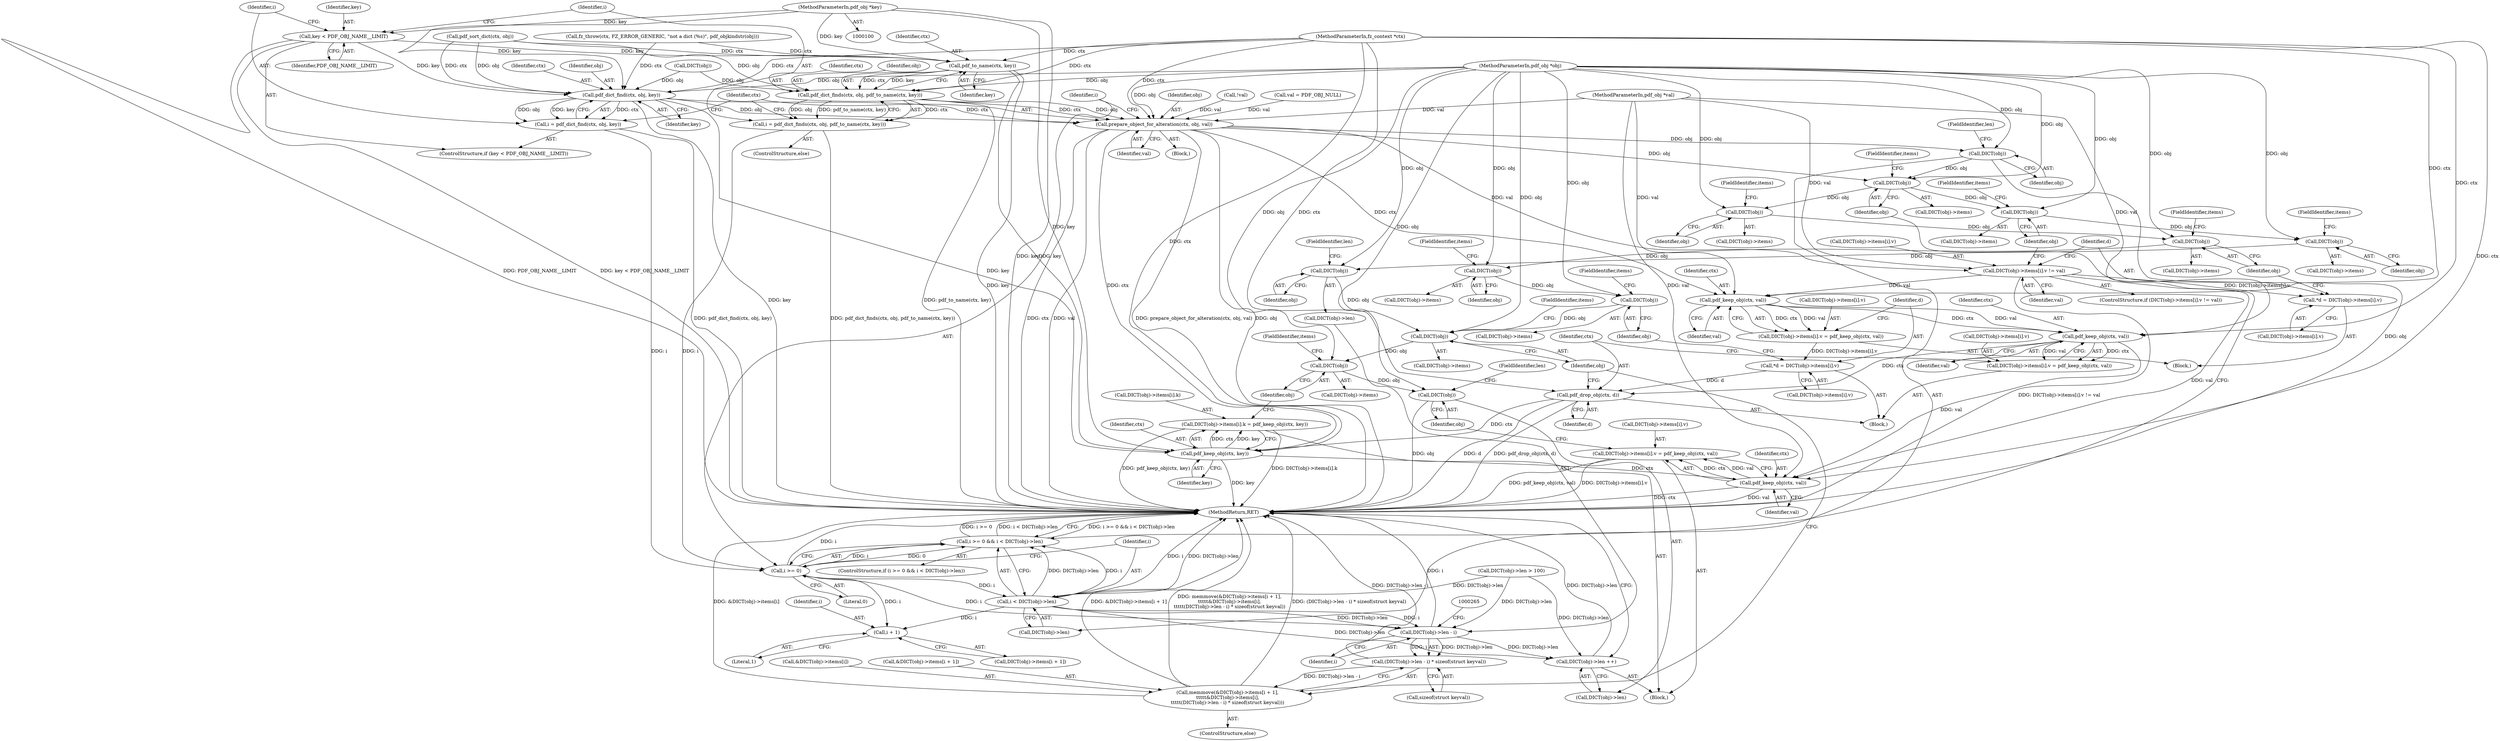 digraph "1_ghostscript_1e03c06456d997435019fb3526fa2d4be7dbc6ec@pointer" {
"1000103" [label="(MethodParameterIn,pdf_obj *key)"];
"1000143" [label="(Call,key < PDF_OBJ_NAME__LIMIT)"];
"1000148" [label="(Call,pdf_dict_find(ctx, obj, key))"];
"1000146" [label="(Call,i = pdf_dict_find(ctx, obj, key))"];
"1000167" [label="(Call,i >= 0)"];
"1000166" [label="(Call,i >= 0 && i < DICT(obj)->len)"];
"1000170" [label="(Call,i < DICT(obj)->len)"];
"1000247" [label="(Call,i + 1)"];
"1000258" [label="(Call,DICT(obj)->len - i)"];
"1000257" [label="(Call,(DICT(obj)->len - i) * sizeof(struct keyval))"];
"1000240" [label="(Call,memmove(&DICT(obj)->items[i + 1],\n\t\t\t\t\t&DICT(obj)->items[i],\n\t\t\t\t\t(DICT(obj)->len - i) * sizeof(struct keyval)))"];
"1000290" [label="(Call,DICT(obj)->len ++)"];
"1000161" [label="(Call,prepare_object_for_alteration(ctx, obj, val))"];
"1000173" [label="(Call,DICT(obj))"];
"1000182" [label="(Call,DICT(obj))"];
"1000195" [label="(Call,DICT(obj))"];
"1000204" [label="(Call,DICT(obj))"];
"1000219" [label="(Call,DICT(obj))"];
"1000228" [label="(Call,DICT(obj))"];
"1000270" [label="(Call,DICT(obj))"];
"1000282" [label="(Call,DICT(obj))"];
"1000292" [label="(Call,DICT(obj))"];
"1000244" [label="(Call,DICT(obj))"];
"1000253" [label="(Call,DICT(obj))"];
"1000260" [label="(Call,DICT(obj))"];
"1000178" [label="(Call,DICT(obj)->items[i].v != val)"];
"1000190" [label="(Call,*d = DICT(obj)->items[i].v)"];
"1000209" [label="(Call,pdf_keep_obj(ctx, val))"];
"1000200" [label="(Call,DICT(obj)->items[i].v = pdf_keep_obj(ctx, val))"];
"1000214" [label="(Call,*d = DICT(obj)->items[i].v)"];
"1000236" [label="(Call,pdf_drop_obj(ctx, d))"];
"1000275" [label="(Call,pdf_keep_obj(ctx, key))"];
"1000266" [label="(Call,DICT(obj)->items[i].k = pdf_keep_obj(ctx, key))"];
"1000287" [label="(Call,pdf_keep_obj(ctx, val))"];
"1000278" [label="(Call,DICT(obj)->items[i].v = pdf_keep_obj(ctx, val))"];
"1000233" [label="(Call,pdf_keep_obj(ctx, val))"];
"1000224" [label="(Call,DICT(obj)->items[i].v = pdf_keep_obj(ctx, val))"];
"1000158" [label="(Call,pdf_to_name(ctx, key))"];
"1000155" [label="(Call,pdf_dict_finds(ctx, obj, pdf_to_name(ctx, key)))"];
"1000153" [label="(Call,i = pdf_dict_finds(ctx, obj, pdf_to_name(ctx, key)))"];
"1000182" [label="(Call,DICT(obj))"];
"1000250" [label="(Call,&DICT(obj)->items[i])"];
"1000277" [label="(Identifier,key)"];
"1000113" [label="(Call,fz_throw(ctx, FZ_ERROR_GENERIC, \"not a dict (%s)\", pdf_objkindstr(obj)))"];
"1000212" [label="(Block,)"];
"1000288" [label="(Identifier,ctx)"];
"1000282" [label="(Call,DICT(obj))"];
"1000276" [label="(Identifier,ctx)"];
"1000210" [label="(Identifier,ctx)"];
"1000194" [label="(Call,DICT(obj)->items)"];
"1000294" [label="(FieldIdentifier,len)"];
"1000278" [label="(Call,DICT(obj)->items[i].v = pdf_keep_obj(ctx, val))"];
"1000197" [label="(FieldIdentifier,items)"];
"1000216" [label="(Call,DICT(obj)->items[i].v)"];
"1000164" [label="(Identifier,val)"];
"1000257" [label="(Call,(DICT(obj)->len - i) * sizeof(struct keyval))"];
"1000236" [label="(Call,pdf_drop_obj(ctx, d))"];
"1000127" [label="(Call,DICT(obj)->len > 100)"];
"1000161" [label="(Call,prepare_object_for_alteration(ctx, obj, val))"];
"1000190" [label="(Call,*d = DICT(obj)->items[i].v)"];
"1000152" [label="(ControlStructure,else)"];
"1000260" [label="(Call,DICT(obj))"];
"1000211" [label="(Identifier,val)"];
"1000253" [label="(Call,DICT(obj))"];
"1000165" [label="(ControlStructure,if (i >= 0 && i < DICT(obj)->len))"];
"1000105" [label="(Block,)"];
"1000249" [label="(Literal,1)"];
"1000188" [label="(Block,)"];
"1000234" [label="(Identifier,ctx)"];
"1000143" [label="(Call,key < PDF_OBJ_NAME__LIMIT)"];
"1000167" [label="(Call,i >= 0)"];
"1000195" [label="(Call,DICT(obj))"];
"1000173" [label="(Call,DICT(obj))"];
"1000171" [label="(Identifier,i)"];
"1000159" [label="(Identifier,ctx)"];
"1000170" [label="(Call,i < DICT(obj)->len)"];
"1000177" [label="(ControlStructure,if (DICT(obj)->items[i].v != val))"];
"1000166" [label="(Call,i >= 0 && i < DICT(obj)->len)"];
"1000158" [label="(Call,pdf_to_name(ctx, key))"];
"1000238" [label="(Identifier,d)"];
"1000241" [label="(Call,&DICT(obj)->items[i + 1])"];
"1000174" [label="(Identifier,obj)"];
"1000269" [label="(Call,DICT(obj)->items)"];
"1000151" [label="(Identifier,key)"];
"1000184" [label="(FieldIdentifier,items)"];
"1000214" [label="(Call,*d = DICT(obj)->items[i].v)"];
"1000172" [label="(Call,DICT(obj)->len)"];
"1000275" [label="(Call,pdf_keep_obj(ctx, key))"];
"1000261" [label="(Identifier,obj)"];
"1000233" [label="(Call,pdf_keep_obj(ctx, val))"];
"1000101" [label="(MethodParameterIn,fz_context *ctx)"];
"1000266" [label="(Call,DICT(obj)->items[i].k = pdf_keep_obj(ctx, key))"];
"1000160" [label="(Identifier,key)"];
"1000271" [label="(Identifier,obj)"];
"1000191" [label="(Identifier,d)"];
"1000155" [label="(Call,pdf_dict_finds(ctx, obj, pdf_to_name(ctx, key)))"];
"1000196" [label="(Identifier,obj)"];
"1000248" [label="(Identifier,i)"];
"1000120" [label="(Call,!val)"];
"1000149" [label="(Identifier,ctx)"];
"1000156" [label="(Identifier,ctx)"];
"1000221" [label="(FieldIdentifier,items)"];
"1000262" [label="(FieldIdentifier,len)"];
"1000144" [label="(Identifier,key)"];
"1000150" [label="(Identifier,obj)"];
"1000205" [label="(Identifier,obj)"];
"1000201" [label="(Call,DICT(obj)->items[i].v)"];
"1000146" [label="(Call,i = pdf_dict_find(ctx, obj, key))"];
"1000290" [label="(Call,DICT(obj)->len ++)"];
"1000258" [label="(Call,DICT(obj)->len - i)"];
"1000179" [label="(Call,DICT(obj)->items[i].v)"];
"1000291" [label="(Call,DICT(obj)->len)"];
"1000246" [label="(FieldIdentifier,items)"];
"1000162" [label="(Identifier,ctx)"];
"1000142" [label="(ControlStructure,if (key < PDF_OBJ_NAME__LIMIT))"];
"1000220" [label="(Identifier,obj)"];
"1000263" [label="(Identifier,i)"];
"1000147" [label="(Identifier,i)"];
"1000252" [label="(Call,DICT(obj)->items)"];
"1000281" [label="(Call,DICT(obj)->items)"];
"1000225" [label="(Call,DICT(obj)->items[i].v)"];
"1000239" [label="(ControlStructure,else)"];
"1000122" [label="(Call,val = PDF_OBJ_NULL)"];
"1000215" [label="(Identifier,d)"];
"1000289" [label="(Identifier,val)"];
"1000292" [label="(Call,DICT(obj))"];
"1000219" [label="(Call,DICT(obj))"];
"1000154" [label="(Identifier,i)"];
"1000203" [label="(Call,DICT(obj)->items)"];
"1000293" [label="(Identifier,obj)"];
"1000279" [label="(Call,DICT(obj)->items[i].v)"];
"1000157" [label="(Identifier,obj)"];
"1000287" [label="(Call,pdf_keep_obj(ctx, val))"];
"1000139" [label="(Call,pdf_sort_dict(ctx, obj))"];
"1000244" [label="(Call,DICT(obj))"];
"1000192" [label="(Call,DICT(obj)->items[i].v)"];
"1000230" [label="(FieldIdentifier,items)"];
"1000183" [label="(Identifier,obj)"];
"1000264" [label="(Call,sizeof(struct keyval))"];
"1000295" [label="(MethodReturn,RET)"];
"1000129" [label="(Call,DICT(obj))"];
"1000104" [label="(MethodParameterIn,pdf_obj *val)"];
"1000200" [label="(Call,DICT(obj)->items[i].v = pdf_keep_obj(ctx, val))"];
"1000242" [label="(Call,DICT(obj)->items[i + 1])"];
"1000206" [label="(FieldIdentifier,items)"];
"1000148" [label="(Call,pdf_dict_find(ctx, obj, key))"];
"1000259" [label="(Call,DICT(obj)->len)"];
"1000209" [label="(Call,pdf_keep_obj(ctx, val))"];
"1000284" [label="(FieldIdentifier,items)"];
"1000267" [label="(Call,DICT(obj)->items[i].k)"];
"1000227" [label="(Call,DICT(obj)->items)"];
"1000178" [label="(Call,DICT(obj)->items[i].v != val)"];
"1000283" [label="(Identifier,obj)"];
"1000169" [label="(Literal,0)"];
"1000153" [label="(Call,i = pdf_dict_finds(ctx, obj, pdf_to_name(ctx, key)))"];
"1000163" [label="(Identifier,obj)"];
"1000270" [label="(Call,DICT(obj))"];
"1000224" [label="(Call,DICT(obj)->items[i].v = pdf_keep_obj(ctx, val))"];
"1000247" [label="(Call,i + 1)"];
"1000255" [label="(FieldIdentifier,items)"];
"1000175" [label="(FieldIdentifier,len)"];
"1000235" [label="(Identifier,val)"];
"1000218" [label="(Call,DICT(obj)->items)"];
"1000228" [label="(Call,DICT(obj))"];
"1000187" [label="(Identifier,val)"];
"1000102" [label="(MethodParameterIn,pdf_obj *obj)"];
"1000254" [label="(Identifier,obj)"];
"1000237" [label="(Identifier,ctx)"];
"1000176" [label="(Block,)"];
"1000204" [label="(Call,DICT(obj))"];
"1000272" [label="(FieldIdentifier,items)"];
"1000145" [label="(Identifier,PDF_OBJ_NAME__LIMIT)"];
"1000240" [label="(Call,memmove(&DICT(obj)->items[i + 1],\n\t\t\t\t\t&DICT(obj)->items[i],\n\t\t\t\t\t(DICT(obj)->len - i) * sizeof(struct keyval)))"];
"1000245" [label="(Identifier,obj)"];
"1000103" [label="(MethodParameterIn,pdf_obj *key)"];
"1000243" [label="(Call,DICT(obj)->items)"];
"1000229" [label="(Identifier,obj)"];
"1000168" [label="(Identifier,i)"];
"1000181" [label="(Call,DICT(obj)->items)"];
"1000103" -> "1000100"  [label="AST: "];
"1000103" -> "1000295"  [label="DDG: key"];
"1000103" -> "1000143"  [label="DDG: key"];
"1000103" -> "1000148"  [label="DDG: key"];
"1000103" -> "1000158"  [label="DDG: key"];
"1000103" -> "1000275"  [label="DDG: key"];
"1000143" -> "1000142"  [label="AST: "];
"1000143" -> "1000145"  [label="CFG: "];
"1000144" -> "1000143"  [label="AST: "];
"1000145" -> "1000143"  [label="AST: "];
"1000147" -> "1000143"  [label="CFG: "];
"1000154" -> "1000143"  [label="CFG: "];
"1000143" -> "1000295"  [label="DDG: key < PDF_OBJ_NAME__LIMIT"];
"1000143" -> "1000295"  [label="DDG: PDF_OBJ_NAME__LIMIT"];
"1000143" -> "1000148"  [label="DDG: key"];
"1000143" -> "1000158"  [label="DDG: key"];
"1000148" -> "1000146"  [label="AST: "];
"1000148" -> "1000151"  [label="CFG: "];
"1000149" -> "1000148"  [label="AST: "];
"1000150" -> "1000148"  [label="AST: "];
"1000151" -> "1000148"  [label="AST: "];
"1000146" -> "1000148"  [label="CFG: "];
"1000148" -> "1000295"  [label="DDG: key"];
"1000148" -> "1000146"  [label="DDG: ctx"];
"1000148" -> "1000146"  [label="DDG: obj"];
"1000148" -> "1000146"  [label="DDG: key"];
"1000113" -> "1000148"  [label="DDG: ctx"];
"1000139" -> "1000148"  [label="DDG: ctx"];
"1000139" -> "1000148"  [label="DDG: obj"];
"1000101" -> "1000148"  [label="DDG: ctx"];
"1000129" -> "1000148"  [label="DDG: obj"];
"1000102" -> "1000148"  [label="DDG: obj"];
"1000148" -> "1000161"  [label="DDG: ctx"];
"1000148" -> "1000161"  [label="DDG: obj"];
"1000148" -> "1000275"  [label="DDG: key"];
"1000146" -> "1000142"  [label="AST: "];
"1000147" -> "1000146"  [label="AST: "];
"1000162" -> "1000146"  [label="CFG: "];
"1000146" -> "1000295"  [label="DDG: pdf_dict_find(ctx, obj, key)"];
"1000146" -> "1000167"  [label="DDG: i"];
"1000167" -> "1000166"  [label="AST: "];
"1000167" -> "1000169"  [label="CFG: "];
"1000168" -> "1000167"  [label="AST: "];
"1000169" -> "1000167"  [label="AST: "];
"1000171" -> "1000167"  [label="CFG: "];
"1000166" -> "1000167"  [label="CFG: "];
"1000167" -> "1000295"  [label="DDG: i"];
"1000167" -> "1000166"  [label="DDG: i"];
"1000167" -> "1000166"  [label="DDG: 0"];
"1000153" -> "1000167"  [label="DDG: i"];
"1000167" -> "1000170"  [label="DDG: i"];
"1000167" -> "1000247"  [label="DDG: i"];
"1000167" -> "1000258"  [label="DDG: i"];
"1000166" -> "1000165"  [label="AST: "];
"1000166" -> "1000170"  [label="CFG: "];
"1000170" -> "1000166"  [label="AST: "];
"1000183" -> "1000166"  [label="CFG: "];
"1000295" -> "1000166"  [label="CFG: "];
"1000166" -> "1000295"  [label="DDG: i >= 0 && i < DICT(obj)->len"];
"1000166" -> "1000295"  [label="DDG: i >= 0"];
"1000166" -> "1000295"  [label="DDG: i < DICT(obj)->len"];
"1000170" -> "1000166"  [label="DDG: i"];
"1000170" -> "1000166"  [label="DDG: DICT(obj)->len"];
"1000170" -> "1000172"  [label="CFG: "];
"1000171" -> "1000170"  [label="AST: "];
"1000172" -> "1000170"  [label="AST: "];
"1000170" -> "1000295"  [label="DDG: DICT(obj)->len"];
"1000170" -> "1000295"  [label="DDG: i"];
"1000127" -> "1000170"  [label="DDG: DICT(obj)->len"];
"1000170" -> "1000247"  [label="DDG: i"];
"1000170" -> "1000258"  [label="DDG: DICT(obj)->len"];
"1000170" -> "1000258"  [label="DDG: i"];
"1000170" -> "1000290"  [label="DDG: DICT(obj)->len"];
"1000247" -> "1000242"  [label="AST: "];
"1000247" -> "1000249"  [label="CFG: "];
"1000248" -> "1000247"  [label="AST: "];
"1000249" -> "1000247"  [label="AST: "];
"1000242" -> "1000247"  [label="CFG: "];
"1000258" -> "1000257"  [label="AST: "];
"1000258" -> "1000263"  [label="CFG: "];
"1000259" -> "1000258"  [label="AST: "];
"1000263" -> "1000258"  [label="AST: "];
"1000265" -> "1000258"  [label="CFG: "];
"1000258" -> "1000295"  [label="DDG: i"];
"1000258" -> "1000257"  [label="DDG: DICT(obj)->len"];
"1000258" -> "1000257"  [label="DDG: i"];
"1000127" -> "1000258"  [label="DDG: DICT(obj)->len"];
"1000258" -> "1000290"  [label="DDG: DICT(obj)->len"];
"1000257" -> "1000240"  [label="AST: "];
"1000257" -> "1000264"  [label="CFG: "];
"1000264" -> "1000257"  [label="AST: "];
"1000240" -> "1000257"  [label="CFG: "];
"1000257" -> "1000295"  [label="DDG: DICT(obj)->len - i"];
"1000257" -> "1000240"  [label="DDG: DICT(obj)->len - i"];
"1000240" -> "1000239"  [label="AST: "];
"1000241" -> "1000240"  [label="AST: "];
"1000250" -> "1000240"  [label="AST: "];
"1000271" -> "1000240"  [label="CFG: "];
"1000240" -> "1000295"  [label="DDG: memmove(&DICT(obj)->items[i + 1],\n\t\t\t\t\t&DICT(obj)->items[i],\n\t\t\t\t\t(DICT(obj)->len - i) * sizeof(struct keyval))"];
"1000240" -> "1000295"  [label="DDG: (DICT(obj)->len - i) * sizeof(struct keyval)"];
"1000240" -> "1000295"  [label="DDG: &DICT(obj)->items[i]"];
"1000240" -> "1000295"  [label="DDG: &DICT(obj)->items[i + 1]"];
"1000290" -> "1000176"  [label="AST: "];
"1000290" -> "1000291"  [label="CFG: "];
"1000291" -> "1000290"  [label="AST: "];
"1000295" -> "1000290"  [label="CFG: "];
"1000290" -> "1000295"  [label="DDG: DICT(obj)->len"];
"1000127" -> "1000290"  [label="DDG: DICT(obj)->len"];
"1000161" -> "1000105"  [label="AST: "];
"1000161" -> "1000164"  [label="CFG: "];
"1000162" -> "1000161"  [label="AST: "];
"1000163" -> "1000161"  [label="AST: "];
"1000164" -> "1000161"  [label="AST: "];
"1000168" -> "1000161"  [label="CFG: "];
"1000161" -> "1000295"  [label="DDG: val"];
"1000161" -> "1000295"  [label="DDG: obj"];
"1000161" -> "1000295"  [label="DDG: ctx"];
"1000161" -> "1000295"  [label="DDG: prepare_object_for_alteration(ctx, obj, val)"];
"1000155" -> "1000161"  [label="DDG: ctx"];
"1000155" -> "1000161"  [label="DDG: obj"];
"1000101" -> "1000161"  [label="DDG: ctx"];
"1000102" -> "1000161"  [label="DDG: obj"];
"1000122" -> "1000161"  [label="DDG: val"];
"1000120" -> "1000161"  [label="DDG: val"];
"1000104" -> "1000161"  [label="DDG: val"];
"1000161" -> "1000173"  [label="DDG: obj"];
"1000161" -> "1000182"  [label="DDG: obj"];
"1000161" -> "1000178"  [label="DDG: val"];
"1000161" -> "1000209"  [label="DDG: ctx"];
"1000161" -> "1000275"  [label="DDG: ctx"];
"1000173" -> "1000172"  [label="AST: "];
"1000173" -> "1000174"  [label="CFG: "];
"1000174" -> "1000173"  [label="AST: "];
"1000175" -> "1000173"  [label="CFG: "];
"1000173" -> "1000295"  [label="DDG: obj"];
"1000102" -> "1000173"  [label="DDG: obj"];
"1000173" -> "1000182"  [label="DDG: obj"];
"1000182" -> "1000181"  [label="AST: "];
"1000182" -> "1000183"  [label="CFG: "];
"1000183" -> "1000182"  [label="AST: "];
"1000184" -> "1000182"  [label="CFG: "];
"1000102" -> "1000182"  [label="DDG: obj"];
"1000182" -> "1000195"  [label="DDG: obj"];
"1000182" -> "1000244"  [label="DDG: obj"];
"1000195" -> "1000194"  [label="AST: "];
"1000195" -> "1000196"  [label="CFG: "];
"1000196" -> "1000195"  [label="AST: "];
"1000197" -> "1000195"  [label="CFG: "];
"1000102" -> "1000195"  [label="DDG: obj"];
"1000195" -> "1000204"  [label="DDG: obj"];
"1000204" -> "1000203"  [label="AST: "];
"1000204" -> "1000205"  [label="CFG: "];
"1000205" -> "1000204"  [label="AST: "];
"1000206" -> "1000204"  [label="CFG: "];
"1000102" -> "1000204"  [label="DDG: obj"];
"1000204" -> "1000219"  [label="DDG: obj"];
"1000219" -> "1000218"  [label="AST: "];
"1000219" -> "1000220"  [label="CFG: "];
"1000220" -> "1000219"  [label="AST: "];
"1000221" -> "1000219"  [label="CFG: "];
"1000102" -> "1000219"  [label="DDG: obj"];
"1000219" -> "1000228"  [label="DDG: obj"];
"1000228" -> "1000227"  [label="AST: "];
"1000228" -> "1000229"  [label="CFG: "];
"1000229" -> "1000228"  [label="AST: "];
"1000230" -> "1000228"  [label="CFG: "];
"1000102" -> "1000228"  [label="DDG: obj"];
"1000228" -> "1000270"  [label="DDG: obj"];
"1000270" -> "1000269"  [label="AST: "];
"1000270" -> "1000271"  [label="CFG: "];
"1000271" -> "1000270"  [label="AST: "];
"1000272" -> "1000270"  [label="CFG: "];
"1000260" -> "1000270"  [label="DDG: obj"];
"1000102" -> "1000270"  [label="DDG: obj"];
"1000270" -> "1000282"  [label="DDG: obj"];
"1000282" -> "1000281"  [label="AST: "];
"1000282" -> "1000283"  [label="CFG: "];
"1000283" -> "1000282"  [label="AST: "];
"1000284" -> "1000282"  [label="CFG: "];
"1000102" -> "1000282"  [label="DDG: obj"];
"1000282" -> "1000292"  [label="DDG: obj"];
"1000292" -> "1000291"  [label="AST: "];
"1000292" -> "1000293"  [label="CFG: "];
"1000293" -> "1000292"  [label="AST: "];
"1000294" -> "1000292"  [label="CFG: "];
"1000292" -> "1000295"  [label="DDG: obj"];
"1000102" -> "1000292"  [label="DDG: obj"];
"1000244" -> "1000243"  [label="AST: "];
"1000244" -> "1000245"  [label="CFG: "];
"1000245" -> "1000244"  [label="AST: "];
"1000246" -> "1000244"  [label="CFG: "];
"1000102" -> "1000244"  [label="DDG: obj"];
"1000244" -> "1000253"  [label="DDG: obj"];
"1000253" -> "1000252"  [label="AST: "];
"1000253" -> "1000254"  [label="CFG: "];
"1000254" -> "1000253"  [label="AST: "];
"1000255" -> "1000253"  [label="CFG: "];
"1000102" -> "1000253"  [label="DDG: obj"];
"1000253" -> "1000260"  [label="DDG: obj"];
"1000260" -> "1000259"  [label="AST: "];
"1000260" -> "1000261"  [label="CFG: "];
"1000261" -> "1000260"  [label="AST: "];
"1000262" -> "1000260"  [label="CFG: "];
"1000102" -> "1000260"  [label="DDG: obj"];
"1000178" -> "1000177"  [label="AST: "];
"1000178" -> "1000187"  [label="CFG: "];
"1000179" -> "1000178"  [label="AST: "];
"1000187" -> "1000178"  [label="AST: "];
"1000191" -> "1000178"  [label="CFG: "];
"1000245" -> "1000178"  [label="CFG: "];
"1000178" -> "1000295"  [label="DDG: DICT(obj)->items[i].v != val"];
"1000104" -> "1000178"  [label="DDG: val"];
"1000178" -> "1000190"  [label="DDG: DICT(obj)->items[i].v"];
"1000178" -> "1000209"  [label="DDG: val"];
"1000178" -> "1000287"  [label="DDG: val"];
"1000190" -> "1000188"  [label="AST: "];
"1000190" -> "1000192"  [label="CFG: "];
"1000191" -> "1000190"  [label="AST: "];
"1000192" -> "1000190"  [label="AST: "];
"1000205" -> "1000190"  [label="CFG: "];
"1000209" -> "1000200"  [label="AST: "];
"1000209" -> "1000211"  [label="CFG: "];
"1000210" -> "1000209"  [label="AST: "];
"1000211" -> "1000209"  [label="AST: "];
"1000200" -> "1000209"  [label="CFG: "];
"1000209" -> "1000200"  [label="DDG: ctx"];
"1000209" -> "1000200"  [label="DDG: val"];
"1000101" -> "1000209"  [label="DDG: ctx"];
"1000104" -> "1000209"  [label="DDG: val"];
"1000209" -> "1000233"  [label="DDG: ctx"];
"1000209" -> "1000233"  [label="DDG: val"];
"1000200" -> "1000188"  [label="AST: "];
"1000201" -> "1000200"  [label="AST: "];
"1000215" -> "1000200"  [label="CFG: "];
"1000200" -> "1000214"  [label="DDG: DICT(obj)->items[i].v"];
"1000214" -> "1000212"  [label="AST: "];
"1000214" -> "1000216"  [label="CFG: "];
"1000215" -> "1000214"  [label="AST: "];
"1000216" -> "1000214"  [label="AST: "];
"1000229" -> "1000214"  [label="CFG: "];
"1000214" -> "1000236"  [label="DDG: d"];
"1000236" -> "1000212"  [label="AST: "];
"1000236" -> "1000238"  [label="CFG: "];
"1000237" -> "1000236"  [label="AST: "];
"1000238" -> "1000236"  [label="AST: "];
"1000271" -> "1000236"  [label="CFG: "];
"1000236" -> "1000295"  [label="DDG: pdf_drop_obj(ctx, d)"];
"1000236" -> "1000295"  [label="DDG: d"];
"1000233" -> "1000236"  [label="DDG: ctx"];
"1000101" -> "1000236"  [label="DDG: ctx"];
"1000236" -> "1000275"  [label="DDG: ctx"];
"1000275" -> "1000266"  [label="AST: "];
"1000275" -> "1000277"  [label="CFG: "];
"1000276" -> "1000275"  [label="AST: "];
"1000277" -> "1000275"  [label="AST: "];
"1000266" -> "1000275"  [label="CFG: "];
"1000275" -> "1000295"  [label="DDG: key"];
"1000275" -> "1000266"  [label="DDG: ctx"];
"1000275" -> "1000266"  [label="DDG: key"];
"1000101" -> "1000275"  [label="DDG: ctx"];
"1000158" -> "1000275"  [label="DDG: key"];
"1000275" -> "1000287"  [label="DDG: ctx"];
"1000266" -> "1000176"  [label="AST: "];
"1000267" -> "1000266"  [label="AST: "];
"1000283" -> "1000266"  [label="CFG: "];
"1000266" -> "1000295"  [label="DDG: pdf_keep_obj(ctx, key)"];
"1000266" -> "1000295"  [label="DDG: DICT(obj)->items[i].k"];
"1000287" -> "1000278"  [label="AST: "];
"1000287" -> "1000289"  [label="CFG: "];
"1000288" -> "1000287"  [label="AST: "];
"1000289" -> "1000287"  [label="AST: "];
"1000278" -> "1000287"  [label="CFG: "];
"1000287" -> "1000295"  [label="DDG: val"];
"1000287" -> "1000295"  [label="DDG: ctx"];
"1000287" -> "1000278"  [label="DDG: ctx"];
"1000287" -> "1000278"  [label="DDG: val"];
"1000101" -> "1000287"  [label="DDG: ctx"];
"1000233" -> "1000287"  [label="DDG: val"];
"1000104" -> "1000287"  [label="DDG: val"];
"1000278" -> "1000176"  [label="AST: "];
"1000279" -> "1000278"  [label="AST: "];
"1000293" -> "1000278"  [label="CFG: "];
"1000278" -> "1000295"  [label="DDG: pdf_keep_obj(ctx, val)"];
"1000278" -> "1000295"  [label="DDG: DICT(obj)->items[i].v"];
"1000233" -> "1000224"  [label="AST: "];
"1000233" -> "1000235"  [label="CFG: "];
"1000234" -> "1000233"  [label="AST: "];
"1000235" -> "1000233"  [label="AST: "];
"1000224" -> "1000233"  [label="CFG: "];
"1000233" -> "1000224"  [label="DDG: ctx"];
"1000233" -> "1000224"  [label="DDG: val"];
"1000101" -> "1000233"  [label="DDG: ctx"];
"1000104" -> "1000233"  [label="DDG: val"];
"1000224" -> "1000212"  [label="AST: "];
"1000225" -> "1000224"  [label="AST: "];
"1000237" -> "1000224"  [label="CFG: "];
"1000158" -> "1000155"  [label="AST: "];
"1000158" -> "1000160"  [label="CFG: "];
"1000159" -> "1000158"  [label="AST: "];
"1000160" -> "1000158"  [label="AST: "];
"1000155" -> "1000158"  [label="CFG: "];
"1000158" -> "1000295"  [label="DDG: key"];
"1000158" -> "1000155"  [label="DDG: ctx"];
"1000158" -> "1000155"  [label="DDG: key"];
"1000113" -> "1000158"  [label="DDG: ctx"];
"1000139" -> "1000158"  [label="DDG: ctx"];
"1000101" -> "1000158"  [label="DDG: ctx"];
"1000155" -> "1000153"  [label="AST: "];
"1000156" -> "1000155"  [label="AST: "];
"1000157" -> "1000155"  [label="AST: "];
"1000153" -> "1000155"  [label="CFG: "];
"1000155" -> "1000295"  [label="DDG: pdf_to_name(ctx, key)"];
"1000155" -> "1000153"  [label="DDG: ctx"];
"1000155" -> "1000153"  [label="DDG: obj"];
"1000155" -> "1000153"  [label="DDG: pdf_to_name(ctx, key)"];
"1000101" -> "1000155"  [label="DDG: ctx"];
"1000129" -> "1000155"  [label="DDG: obj"];
"1000139" -> "1000155"  [label="DDG: obj"];
"1000102" -> "1000155"  [label="DDG: obj"];
"1000153" -> "1000152"  [label="AST: "];
"1000154" -> "1000153"  [label="AST: "];
"1000162" -> "1000153"  [label="CFG: "];
"1000153" -> "1000295"  [label="DDG: pdf_dict_finds(ctx, obj, pdf_to_name(ctx, key))"];
}
